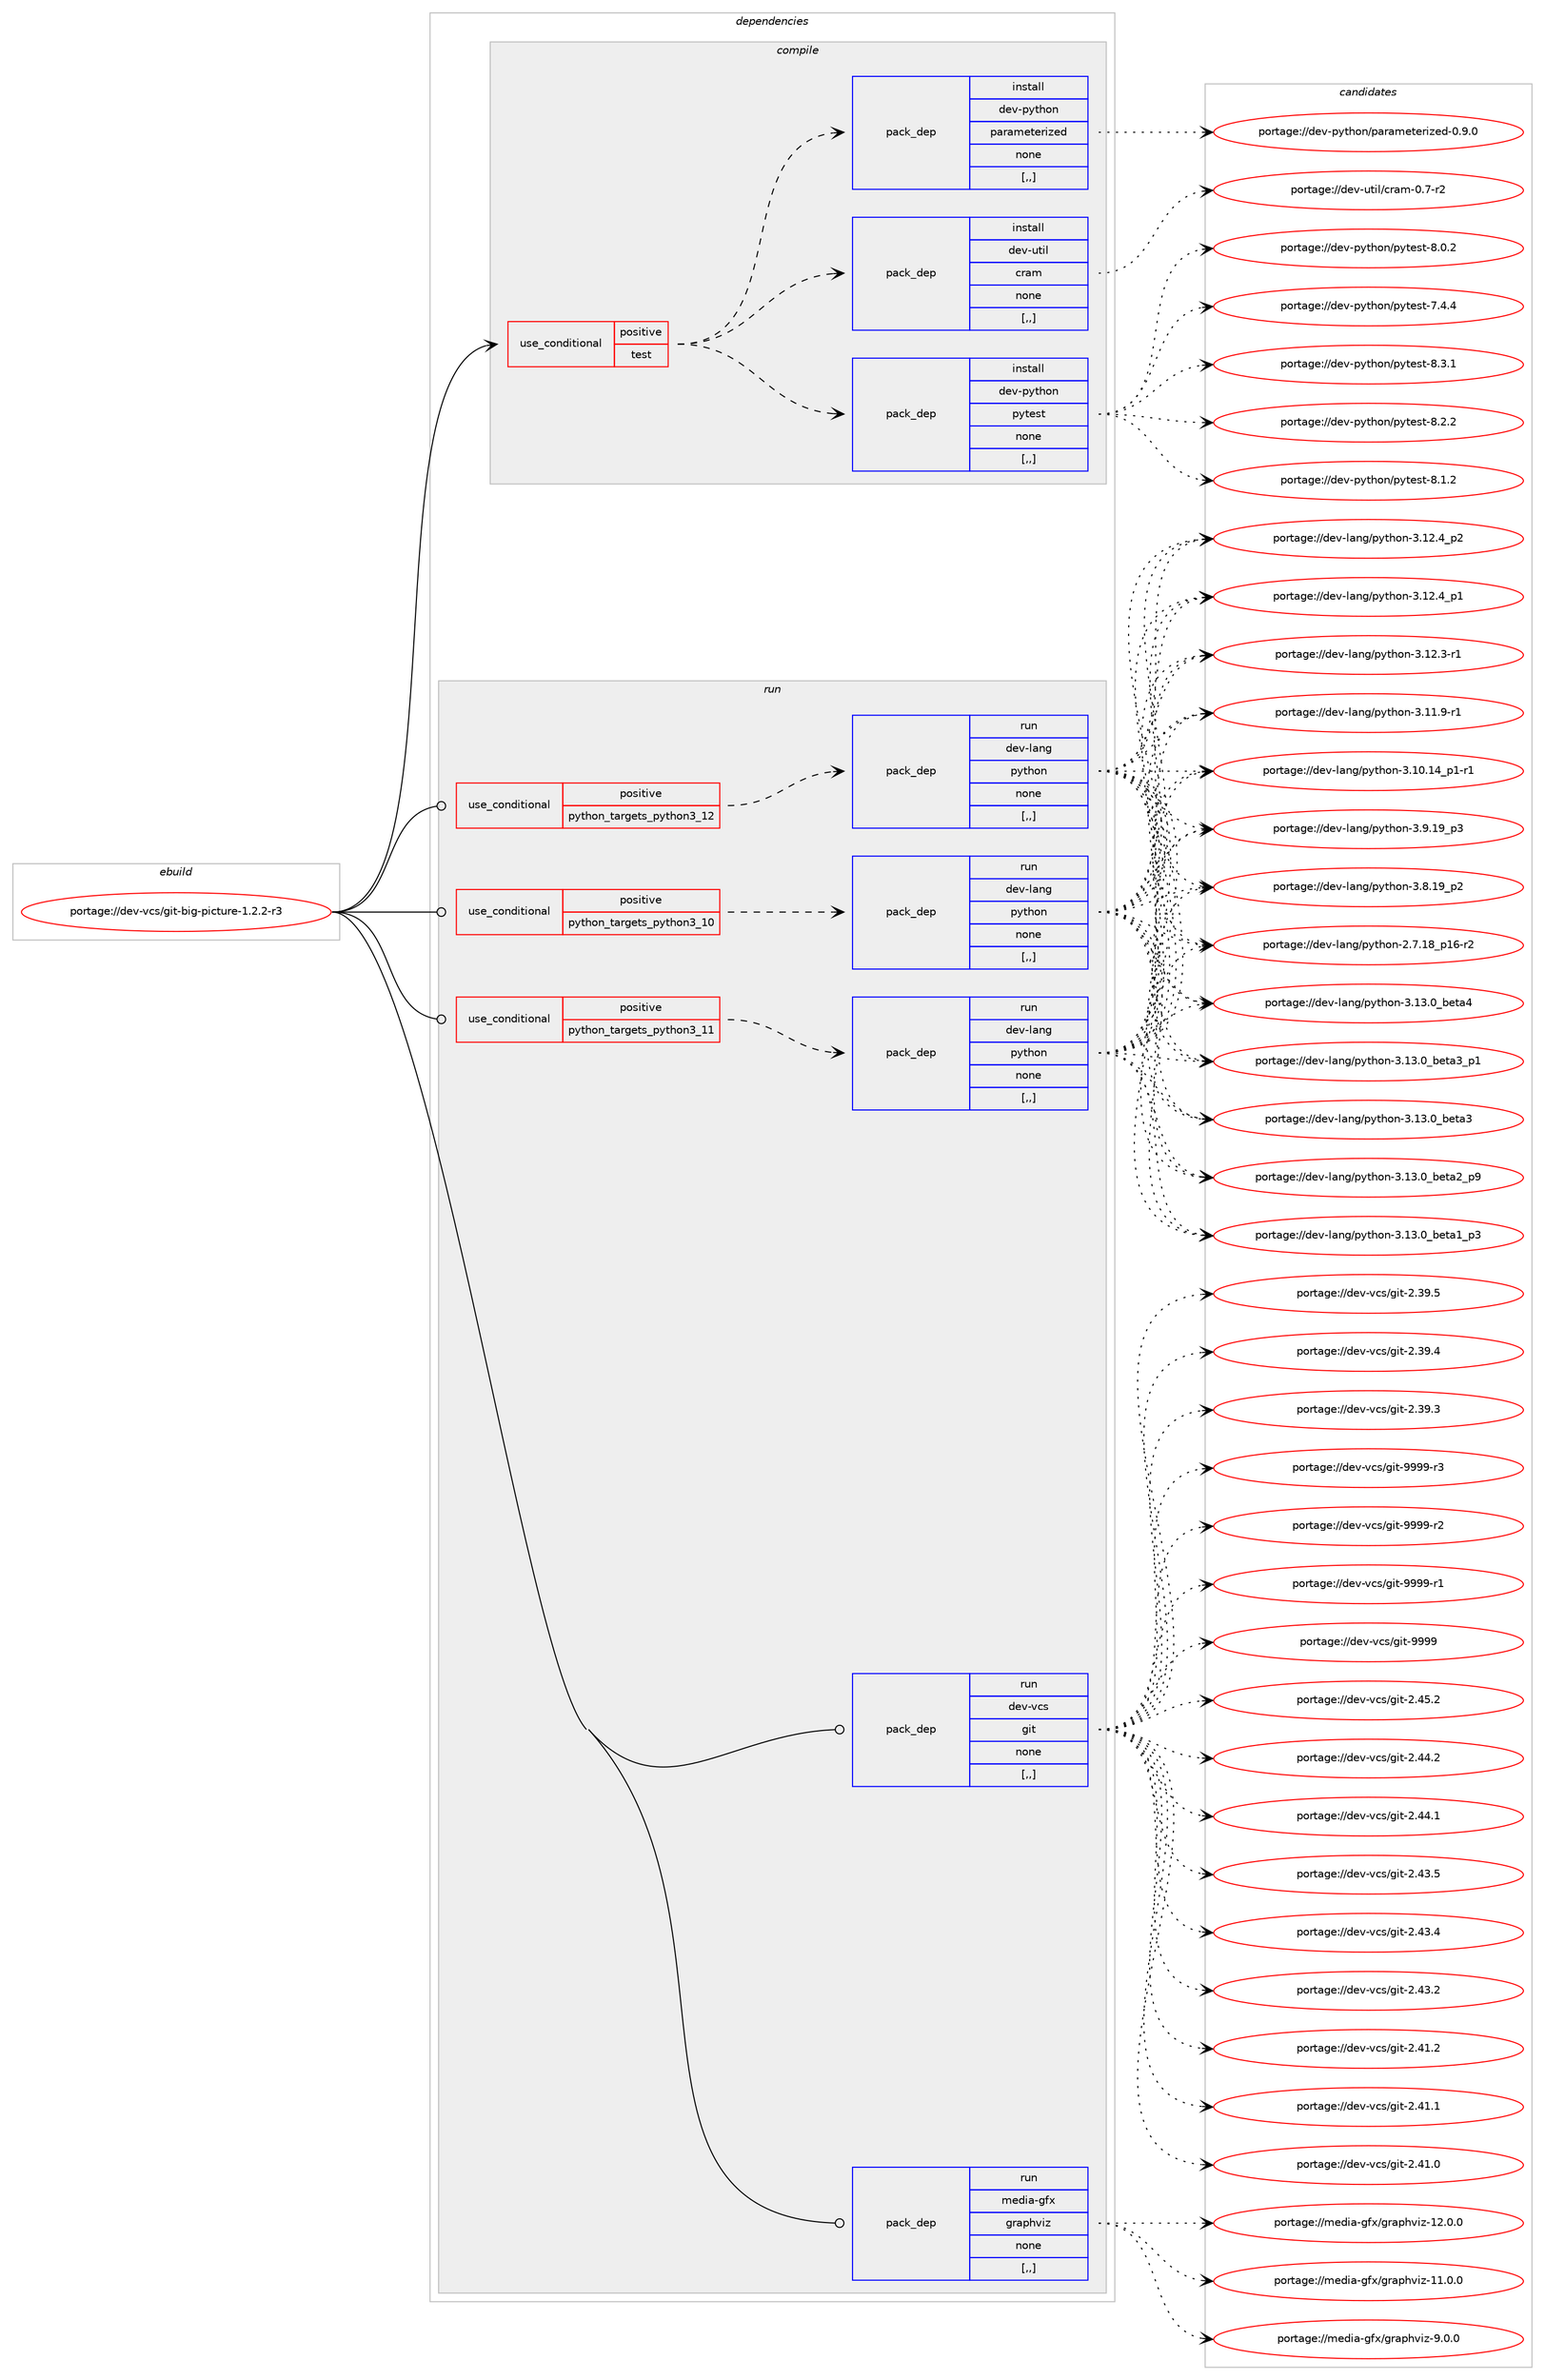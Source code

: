 digraph prolog {

# *************
# Graph options
# *************

newrank=true;
concentrate=true;
compound=true;
graph [rankdir=LR,fontname=Helvetica,fontsize=10,ranksep=1.5];#, ranksep=2.5, nodesep=0.2];
edge  [arrowhead=vee];
node  [fontname=Helvetica,fontsize=10];

# **********
# The ebuild
# **********

subgraph cluster_leftcol {
color=gray;
label=<<i>ebuild</i>>;
id [label="portage://dev-vcs/git-big-picture-1.2.2-r3", color=red, width=4, href="../dev-vcs/git-big-picture-1.2.2-r3.svg"];
}

# ****************
# The dependencies
# ****************

subgraph cluster_midcol {
color=gray;
label=<<i>dependencies</i>>;
subgraph cluster_compile {
fillcolor="#eeeeee";
style=filled;
label=<<i>compile</i>>;
subgraph cond62744 {
dependency222819 [label=<<TABLE BORDER="0" CELLBORDER="1" CELLSPACING="0" CELLPADDING="4"><TR><TD ROWSPAN="3" CELLPADDING="10">use_conditional</TD></TR><TR><TD>positive</TD></TR><TR><TD>test</TD></TR></TABLE>>, shape=none, color=red];
subgraph pack158607 {
dependency222820 [label=<<TABLE BORDER="0" CELLBORDER="1" CELLSPACING="0" CELLPADDING="4" WIDTH="220"><TR><TD ROWSPAN="6" CELLPADDING="30">pack_dep</TD></TR><TR><TD WIDTH="110">install</TD></TR><TR><TD>dev-python</TD></TR><TR><TD>parameterized</TD></TR><TR><TD>none</TD></TR><TR><TD>[,,]</TD></TR></TABLE>>, shape=none, color=blue];
}
dependency222819:e -> dependency222820:w [weight=20,style="dashed",arrowhead="vee"];
subgraph pack158608 {
dependency222821 [label=<<TABLE BORDER="0" CELLBORDER="1" CELLSPACING="0" CELLPADDING="4" WIDTH="220"><TR><TD ROWSPAN="6" CELLPADDING="30">pack_dep</TD></TR><TR><TD WIDTH="110">install</TD></TR><TR><TD>dev-python</TD></TR><TR><TD>pytest</TD></TR><TR><TD>none</TD></TR><TR><TD>[,,]</TD></TR></TABLE>>, shape=none, color=blue];
}
dependency222819:e -> dependency222821:w [weight=20,style="dashed",arrowhead="vee"];
subgraph pack158609 {
dependency222822 [label=<<TABLE BORDER="0" CELLBORDER="1" CELLSPACING="0" CELLPADDING="4" WIDTH="220"><TR><TD ROWSPAN="6" CELLPADDING="30">pack_dep</TD></TR><TR><TD WIDTH="110">install</TD></TR><TR><TD>dev-util</TD></TR><TR><TD>cram</TD></TR><TR><TD>none</TD></TR><TR><TD>[,,]</TD></TR></TABLE>>, shape=none, color=blue];
}
dependency222819:e -> dependency222822:w [weight=20,style="dashed",arrowhead="vee"];
}
id:e -> dependency222819:w [weight=20,style="solid",arrowhead="vee"];
}
subgraph cluster_compileandrun {
fillcolor="#eeeeee";
style=filled;
label=<<i>compile and run</i>>;
}
subgraph cluster_run {
fillcolor="#eeeeee";
style=filled;
label=<<i>run</i>>;
subgraph cond62745 {
dependency222823 [label=<<TABLE BORDER="0" CELLBORDER="1" CELLSPACING="0" CELLPADDING="4"><TR><TD ROWSPAN="3" CELLPADDING="10">use_conditional</TD></TR><TR><TD>positive</TD></TR><TR><TD>python_targets_python3_10</TD></TR></TABLE>>, shape=none, color=red];
subgraph pack158610 {
dependency222824 [label=<<TABLE BORDER="0" CELLBORDER="1" CELLSPACING="0" CELLPADDING="4" WIDTH="220"><TR><TD ROWSPAN="6" CELLPADDING="30">pack_dep</TD></TR><TR><TD WIDTH="110">run</TD></TR><TR><TD>dev-lang</TD></TR><TR><TD>python</TD></TR><TR><TD>none</TD></TR><TR><TD>[,,]</TD></TR></TABLE>>, shape=none, color=blue];
}
dependency222823:e -> dependency222824:w [weight=20,style="dashed",arrowhead="vee"];
}
id:e -> dependency222823:w [weight=20,style="solid",arrowhead="odot"];
subgraph cond62746 {
dependency222825 [label=<<TABLE BORDER="0" CELLBORDER="1" CELLSPACING="0" CELLPADDING="4"><TR><TD ROWSPAN="3" CELLPADDING="10">use_conditional</TD></TR><TR><TD>positive</TD></TR><TR><TD>python_targets_python3_11</TD></TR></TABLE>>, shape=none, color=red];
subgraph pack158611 {
dependency222826 [label=<<TABLE BORDER="0" CELLBORDER="1" CELLSPACING="0" CELLPADDING="4" WIDTH="220"><TR><TD ROWSPAN="6" CELLPADDING="30">pack_dep</TD></TR><TR><TD WIDTH="110">run</TD></TR><TR><TD>dev-lang</TD></TR><TR><TD>python</TD></TR><TR><TD>none</TD></TR><TR><TD>[,,]</TD></TR></TABLE>>, shape=none, color=blue];
}
dependency222825:e -> dependency222826:w [weight=20,style="dashed",arrowhead="vee"];
}
id:e -> dependency222825:w [weight=20,style="solid",arrowhead="odot"];
subgraph cond62747 {
dependency222827 [label=<<TABLE BORDER="0" CELLBORDER="1" CELLSPACING="0" CELLPADDING="4"><TR><TD ROWSPAN="3" CELLPADDING="10">use_conditional</TD></TR><TR><TD>positive</TD></TR><TR><TD>python_targets_python3_12</TD></TR></TABLE>>, shape=none, color=red];
subgraph pack158612 {
dependency222828 [label=<<TABLE BORDER="0" CELLBORDER="1" CELLSPACING="0" CELLPADDING="4" WIDTH="220"><TR><TD ROWSPAN="6" CELLPADDING="30">pack_dep</TD></TR><TR><TD WIDTH="110">run</TD></TR><TR><TD>dev-lang</TD></TR><TR><TD>python</TD></TR><TR><TD>none</TD></TR><TR><TD>[,,]</TD></TR></TABLE>>, shape=none, color=blue];
}
dependency222827:e -> dependency222828:w [weight=20,style="dashed",arrowhead="vee"];
}
id:e -> dependency222827:w [weight=20,style="solid",arrowhead="odot"];
subgraph pack158613 {
dependency222829 [label=<<TABLE BORDER="0" CELLBORDER="1" CELLSPACING="0" CELLPADDING="4" WIDTH="220"><TR><TD ROWSPAN="6" CELLPADDING="30">pack_dep</TD></TR><TR><TD WIDTH="110">run</TD></TR><TR><TD>dev-vcs</TD></TR><TR><TD>git</TD></TR><TR><TD>none</TD></TR><TR><TD>[,,]</TD></TR></TABLE>>, shape=none, color=blue];
}
id:e -> dependency222829:w [weight=20,style="solid",arrowhead="odot"];
subgraph pack158614 {
dependency222830 [label=<<TABLE BORDER="0" CELLBORDER="1" CELLSPACING="0" CELLPADDING="4" WIDTH="220"><TR><TD ROWSPAN="6" CELLPADDING="30">pack_dep</TD></TR><TR><TD WIDTH="110">run</TD></TR><TR><TD>media-gfx</TD></TR><TR><TD>graphviz</TD></TR><TR><TD>none</TD></TR><TR><TD>[,,]</TD></TR></TABLE>>, shape=none, color=blue];
}
id:e -> dependency222830:w [weight=20,style="solid",arrowhead="odot"];
}
}

# **************
# The candidates
# **************

subgraph cluster_choices {
rank=same;
color=gray;
label=<<i>candidates</i>>;

subgraph choice158607 {
color=black;
nodesep=1;
choice10010111845112121116104111110471129711497109101116101114105122101100454846574648 [label="portage://dev-python/parameterized-0.9.0", color=red, width=4,href="../dev-python/parameterized-0.9.0.svg"];
dependency222820:e -> choice10010111845112121116104111110471129711497109101116101114105122101100454846574648:w [style=dotted,weight="100"];
}
subgraph choice158608 {
color=black;
nodesep=1;
choice1001011184511212111610411111047112121116101115116455646514649 [label="portage://dev-python/pytest-8.3.1", color=red, width=4,href="../dev-python/pytest-8.3.1.svg"];
choice1001011184511212111610411111047112121116101115116455646504650 [label="portage://dev-python/pytest-8.2.2", color=red, width=4,href="../dev-python/pytest-8.2.2.svg"];
choice1001011184511212111610411111047112121116101115116455646494650 [label="portage://dev-python/pytest-8.1.2", color=red, width=4,href="../dev-python/pytest-8.1.2.svg"];
choice1001011184511212111610411111047112121116101115116455646484650 [label="portage://dev-python/pytest-8.0.2", color=red, width=4,href="../dev-python/pytest-8.0.2.svg"];
choice1001011184511212111610411111047112121116101115116455546524652 [label="portage://dev-python/pytest-7.4.4", color=red, width=4,href="../dev-python/pytest-7.4.4.svg"];
dependency222821:e -> choice1001011184511212111610411111047112121116101115116455646514649:w [style=dotted,weight="100"];
dependency222821:e -> choice1001011184511212111610411111047112121116101115116455646504650:w [style=dotted,weight="100"];
dependency222821:e -> choice1001011184511212111610411111047112121116101115116455646494650:w [style=dotted,weight="100"];
dependency222821:e -> choice1001011184511212111610411111047112121116101115116455646484650:w [style=dotted,weight="100"];
dependency222821:e -> choice1001011184511212111610411111047112121116101115116455546524652:w [style=dotted,weight="100"];
}
subgraph choice158609 {
color=black;
nodesep=1;
choice10010111845117116105108479911497109454846554511450 [label="portage://dev-util/cram-0.7-r2", color=red, width=4,href="../dev-util/cram-0.7-r2.svg"];
dependency222822:e -> choice10010111845117116105108479911497109454846554511450:w [style=dotted,weight="100"];
}
subgraph choice158610 {
color=black;
nodesep=1;
choice1001011184510897110103471121211161041111104551464951464895981011169752 [label="portage://dev-lang/python-3.13.0_beta4", color=red, width=4,href="../dev-lang/python-3.13.0_beta4.svg"];
choice10010111845108971101034711212111610411111045514649514648959810111697519511249 [label="portage://dev-lang/python-3.13.0_beta3_p1", color=red, width=4,href="../dev-lang/python-3.13.0_beta3_p1.svg"];
choice1001011184510897110103471121211161041111104551464951464895981011169751 [label="portage://dev-lang/python-3.13.0_beta3", color=red, width=4,href="../dev-lang/python-3.13.0_beta3.svg"];
choice10010111845108971101034711212111610411111045514649514648959810111697509511257 [label="portage://dev-lang/python-3.13.0_beta2_p9", color=red, width=4,href="../dev-lang/python-3.13.0_beta2_p9.svg"];
choice10010111845108971101034711212111610411111045514649514648959810111697499511251 [label="portage://dev-lang/python-3.13.0_beta1_p3", color=red, width=4,href="../dev-lang/python-3.13.0_beta1_p3.svg"];
choice100101118451089711010347112121116104111110455146495046529511250 [label="portage://dev-lang/python-3.12.4_p2", color=red, width=4,href="../dev-lang/python-3.12.4_p2.svg"];
choice100101118451089711010347112121116104111110455146495046529511249 [label="portage://dev-lang/python-3.12.4_p1", color=red, width=4,href="../dev-lang/python-3.12.4_p1.svg"];
choice100101118451089711010347112121116104111110455146495046514511449 [label="portage://dev-lang/python-3.12.3-r1", color=red, width=4,href="../dev-lang/python-3.12.3-r1.svg"];
choice100101118451089711010347112121116104111110455146494946574511449 [label="portage://dev-lang/python-3.11.9-r1", color=red, width=4,href="../dev-lang/python-3.11.9-r1.svg"];
choice100101118451089711010347112121116104111110455146494846495295112494511449 [label="portage://dev-lang/python-3.10.14_p1-r1", color=red, width=4,href="../dev-lang/python-3.10.14_p1-r1.svg"];
choice100101118451089711010347112121116104111110455146574649579511251 [label="portage://dev-lang/python-3.9.19_p3", color=red, width=4,href="../dev-lang/python-3.9.19_p3.svg"];
choice100101118451089711010347112121116104111110455146564649579511250 [label="portage://dev-lang/python-3.8.19_p2", color=red, width=4,href="../dev-lang/python-3.8.19_p2.svg"];
choice100101118451089711010347112121116104111110455046554649569511249544511450 [label="portage://dev-lang/python-2.7.18_p16-r2", color=red, width=4,href="../dev-lang/python-2.7.18_p16-r2.svg"];
dependency222824:e -> choice1001011184510897110103471121211161041111104551464951464895981011169752:w [style=dotted,weight="100"];
dependency222824:e -> choice10010111845108971101034711212111610411111045514649514648959810111697519511249:w [style=dotted,weight="100"];
dependency222824:e -> choice1001011184510897110103471121211161041111104551464951464895981011169751:w [style=dotted,weight="100"];
dependency222824:e -> choice10010111845108971101034711212111610411111045514649514648959810111697509511257:w [style=dotted,weight="100"];
dependency222824:e -> choice10010111845108971101034711212111610411111045514649514648959810111697499511251:w [style=dotted,weight="100"];
dependency222824:e -> choice100101118451089711010347112121116104111110455146495046529511250:w [style=dotted,weight="100"];
dependency222824:e -> choice100101118451089711010347112121116104111110455146495046529511249:w [style=dotted,weight="100"];
dependency222824:e -> choice100101118451089711010347112121116104111110455146495046514511449:w [style=dotted,weight="100"];
dependency222824:e -> choice100101118451089711010347112121116104111110455146494946574511449:w [style=dotted,weight="100"];
dependency222824:e -> choice100101118451089711010347112121116104111110455146494846495295112494511449:w [style=dotted,weight="100"];
dependency222824:e -> choice100101118451089711010347112121116104111110455146574649579511251:w [style=dotted,weight="100"];
dependency222824:e -> choice100101118451089711010347112121116104111110455146564649579511250:w [style=dotted,weight="100"];
dependency222824:e -> choice100101118451089711010347112121116104111110455046554649569511249544511450:w [style=dotted,weight="100"];
}
subgraph choice158611 {
color=black;
nodesep=1;
choice1001011184510897110103471121211161041111104551464951464895981011169752 [label="portage://dev-lang/python-3.13.0_beta4", color=red, width=4,href="../dev-lang/python-3.13.0_beta4.svg"];
choice10010111845108971101034711212111610411111045514649514648959810111697519511249 [label="portage://dev-lang/python-3.13.0_beta3_p1", color=red, width=4,href="../dev-lang/python-3.13.0_beta3_p1.svg"];
choice1001011184510897110103471121211161041111104551464951464895981011169751 [label="portage://dev-lang/python-3.13.0_beta3", color=red, width=4,href="../dev-lang/python-3.13.0_beta3.svg"];
choice10010111845108971101034711212111610411111045514649514648959810111697509511257 [label="portage://dev-lang/python-3.13.0_beta2_p9", color=red, width=4,href="../dev-lang/python-3.13.0_beta2_p9.svg"];
choice10010111845108971101034711212111610411111045514649514648959810111697499511251 [label="portage://dev-lang/python-3.13.0_beta1_p3", color=red, width=4,href="../dev-lang/python-3.13.0_beta1_p3.svg"];
choice100101118451089711010347112121116104111110455146495046529511250 [label="portage://dev-lang/python-3.12.4_p2", color=red, width=4,href="../dev-lang/python-3.12.4_p2.svg"];
choice100101118451089711010347112121116104111110455146495046529511249 [label="portage://dev-lang/python-3.12.4_p1", color=red, width=4,href="../dev-lang/python-3.12.4_p1.svg"];
choice100101118451089711010347112121116104111110455146495046514511449 [label="portage://dev-lang/python-3.12.3-r1", color=red, width=4,href="../dev-lang/python-3.12.3-r1.svg"];
choice100101118451089711010347112121116104111110455146494946574511449 [label="portage://dev-lang/python-3.11.9-r1", color=red, width=4,href="../dev-lang/python-3.11.9-r1.svg"];
choice100101118451089711010347112121116104111110455146494846495295112494511449 [label="portage://dev-lang/python-3.10.14_p1-r1", color=red, width=4,href="../dev-lang/python-3.10.14_p1-r1.svg"];
choice100101118451089711010347112121116104111110455146574649579511251 [label="portage://dev-lang/python-3.9.19_p3", color=red, width=4,href="../dev-lang/python-3.9.19_p3.svg"];
choice100101118451089711010347112121116104111110455146564649579511250 [label="portage://dev-lang/python-3.8.19_p2", color=red, width=4,href="../dev-lang/python-3.8.19_p2.svg"];
choice100101118451089711010347112121116104111110455046554649569511249544511450 [label="portage://dev-lang/python-2.7.18_p16-r2", color=red, width=4,href="../dev-lang/python-2.7.18_p16-r2.svg"];
dependency222826:e -> choice1001011184510897110103471121211161041111104551464951464895981011169752:w [style=dotted,weight="100"];
dependency222826:e -> choice10010111845108971101034711212111610411111045514649514648959810111697519511249:w [style=dotted,weight="100"];
dependency222826:e -> choice1001011184510897110103471121211161041111104551464951464895981011169751:w [style=dotted,weight="100"];
dependency222826:e -> choice10010111845108971101034711212111610411111045514649514648959810111697509511257:w [style=dotted,weight="100"];
dependency222826:e -> choice10010111845108971101034711212111610411111045514649514648959810111697499511251:w [style=dotted,weight="100"];
dependency222826:e -> choice100101118451089711010347112121116104111110455146495046529511250:w [style=dotted,weight="100"];
dependency222826:e -> choice100101118451089711010347112121116104111110455146495046529511249:w [style=dotted,weight="100"];
dependency222826:e -> choice100101118451089711010347112121116104111110455146495046514511449:w [style=dotted,weight="100"];
dependency222826:e -> choice100101118451089711010347112121116104111110455146494946574511449:w [style=dotted,weight="100"];
dependency222826:e -> choice100101118451089711010347112121116104111110455146494846495295112494511449:w [style=dotted,weight="100"];
dependency222826:e -> choice100101118451089711010347112121116104111110455146574649579511251:w [style=dotted,weight="100"];
dependency222826:e -> choice100101118451089711010347112121116104111110455146564649579511250:w [style=dotted,weight="100"];
dependency222826:e -> choice100101118451089711010347112121116104111110455046554649569511249544511450:w [style=dotted,weight="100"];
}
subgraph choice158612 {
color=black;
nodesep=1;
choice1001011184510897110103471121211161041111104551464951464895981011169752 [label="portage://dev-lang/python-3.13.0_beta4", color=red, width=4,href="../dev-lang/python-3.13.0_beta4.svg"];
choice10010111845108971101034711212111610411111045514649514648959810111697519511249 [label="portage://dev-lang/python-3.13.0_beta3_p1", color=red, width=4,href="../dev-lang/python-3.13.0_beta3_p1.svg"];
choice1001011184510897110103471121211161041111104551464951464895981011169751 [label="portage://dev-lang/python-3.13.0_beta3", color=red, width=4,href="../dev-lang/python-3.13.0_beta3.svg"];
choice10010111845108971101034711212111610411111045514649514648959810111697509511257 [label="portage://dev-lang/python-3.13.0_beta2_p9", color=red, width=4,href="../dev-lang/python-3.13.0_beta2_p9.svg"];
choice10010111845108971101034711212111610411111045514649514648959810111697499511251 [label="portage://dev-lang/python-3.13.0_beta1_p3", color=red, width=4,href="../dev-lang/python-3.13.0_beta1_p3.svg"];
choice100101118451089711010347112121116104111110455146495046529511250 [label="portage://dev-lang/python-3.12.4_p2", color=red, width=4,href="../dev-lang/python-3.12.4_p2.svg"];
choice100101118451089711010347112121116104111110455146495046529511249 [label="portage://dev-lang/python-3.12.4_p1", color=red, width=4,href="../dev-lang/python-3.12.4_p1.svg"];
choice100101118451089711010347112121116104111110455146495046514511449 [label="portage://dev-lang/python-3.12.3-r1", color=red, width=4,href="../dev-lang/python-3.12.3-r1.svg"];
choice100101118451089711010347112121116104111110455146494946574511449 [label="portage://dev-lang/python-3.11.9-r1", color=red, width=4,href="../dev-lang/python-3.11.9-r1.svg"];
choice100101118451089711010347112121116104111110455146494846495295112494511449 [label="portage://dev-lang/python-3.10.14_p1-r1", color=red, width=4,href="../dev-lang/python-3.10.14_p1-r1.svg"];
choice100101118451089711010347112121116104111110455146574649579511251 [label="portage://dev-lang/python-3.9.19_p3", color=red, width=4,href="../dev-lang/python-3.9.19_p3.svg"];
choice100101118451089711010347112121116104111110455146564649579511250 [label="portage://dev-lang/python-3.8.19_p2", color=red, width=4,href="../dev-lang/python-3.8.19_p2.svg"];
choice100101118451089711010347112121116104111110455046554649569511249544511450 [label="portage://dev-lang/python-2.7.18_p16-r2", color=red, width=4,href="../dev-lang/python-2.7.18_p16-r2.svg"];
dependency222828:e -> choice1001011184510897110103471121211161041111104551464951464895981011169752:w [style=dotted,weight="100"];
dependency222828:e -> choice10010111845108971101034711212111610411111045514649514648959810111697519511249:w [style=dotted,weight="100"];
dependency222828:e -> choice1001011184510897110103471121211161041111104551464951464895981011169751:w [style=dotted,weight="100"];
dependency222828:e -> choice10010111845108971101034711212111610411111045514649514648959810111697509511257:w [style=dotted,weight="100"];
dependency222828:e -> choice10010111845108971101034711212111610411111045514649514648959810111697499511251:w [style=dotted,weight="100"];
dependency222828:e -> choice100101118451089711010347112121116104111110455146495046529511250:w [style=dotted,weight="100"];
dependency222828:e -> choice100101118451089711010347112121116104111110455146495046529511249:w [style=dotted,weight="100"];
dependency222828:e -> choice100101118451089711010347112121116104111110455146495046514511449:w [style=dotted,weight="100"];
dependency222828:e -> choice100101118451089711010347112121116104111110455146494946574511449:w [style=dotted,weight="100"];
dependency222828:e -> choice100101118451089711010347112121116104111110455146494846495295112494511449:w [style=dotted,weight="100"];
dependency222828:e -> choice100101118451089711010347112121116104111110455146574649579511251:w [style=dotted,weight="100"];
dependency222828:e -> choice100101118451089711010347112121116104111110455146564649579511250:w [style=dotted,weight="100"];
dependency222828:e -> choice100101118451089711010347112121116104111110455046554649569511249544511450:w [style=dotted,weight="100"];
}
subgraph choice158613 {
color=black;
nodesep=1;
choice10010111845118991154710310511645575757574511451 [label="portage://dev-vcs/git-9999-r3", color=red, width=4,href="../dev-vcs/git-9999-r3.svg"];
choice10010111845118991154710310511645575757574511450 [label="portage://dev-vcs/git-9999-r2", color=red, width=4,href="../dev-vcs/git-9999-r2.svg"];
choice10010111845118991154710310511645575757574511449 [label="portage://dev-vcs/git-9999-r1", color=red, width=4,href="../dev-vcs/git-9999-r1.svg"];
choice1001011184511899115471031051164557575757 [label="portage://dev-vcs/git-9999", color=red, width=4,href="../dev-vcs/git-9999.svg"];
choice10010111845118991154710310511645504652534650 [label="portage://dev-vcs/git-2.45.2", color=red, width=4,href="../dev-vcs/git-2.45.2.svg"];
choice10010111845118991154710310511645504652524650 [label="portage://dev-vcs/git-2.44.2", color=red, width=4,href="../dev-vcs/git-2.44.2.svg"];
choice10010111845118991154710310511645504652524649 [label="portage://dev-vcs/git-2.44.1", color=red, width=4,href="../dev-vcs/git-2.44.1.svg"];
choice10010111845118991154710310511645504652514653 [label="portage://dev-vcs/git-2.43.5", color=red, width=4,href="../dev-vcs/git-2.43.5.svg"];
choice10010111845118991154710310511645504652514652 [label="portage://dev-vcs/git-2.43.4", color=red, width=4,href="../dev-vcs/git-2.43.4.svg"];
choice10010111845118991154710310511645504652514650 [label="portage://dev-vcs/git-2.43.2", color=red, width=4,href="../dev-vcs/git-2.43.2.svg"];
choice10010111845118991154710310511645504652494650 [label="portage://dev-vcs/git-2.41.2", color=red, width=4,href="../dev-vcs/git-2.41.2.svg"];
choice10010111845118991154710310511645504652494649 [label="portage://dev-vcs/git-2.41.1", color=red, width=4,href="../dev-vcs/git-2.41.1.svg"];
choice10010111845118991154710310511645504652494648 [label="portage://dev-vcs/git-2.41.0", color=red, width=4,href="../dev-vcs/git-2.41.0.svg"];
choice10010111845118991154710310511645504651574653 [label="portage://dev-vcs/git-2.39.5", color=red, width=4,href="../dev-vcs/git-2.39.5.svg"];
choice10010111845118991154710310511645504651574652 [label="portage://dev-vcs/git-2.39.4", color=red, width=4,href="../dev-vcs/git-2.39.4.svg"];
choice10010111845118991154710310511645504651574651 [label="portage://dev-vcs/git-2.39.3", color=red, width=4,href="../dev-vcs/git-2.39.3.svg"];
dependency222829:e -> choice10010111845118991154710310511645575757574511451:w [style=dotted,weight="100"];
dependency222829:e -> choice10010111845118991154710310511645575757574511450:w [style=dotted,weight="100"];
dependency222829:e -> choice10010111845118991154710310511645575757574511449:w [style=dotted,weight="100"];
dependency222829:e -> choice1001011184511899115471031051164557575757:w [style=dotted,weight="100"];
dependency222829:e -> choice10010111845118991154710310511645504652534650:w [style=dotted,weight="100"];
dependency222829:e -> choice10010111845118991154710310511645504652524650:w [style=dotted,weight="100"];
dependency222829:e -> choice10010111845118991154710310511645504652524649:w [style=dotted,weight="100"];
dependency222829:e -> choice10010111845118991154710310511645504652514653:w [style=dotted,weight="100"];
dependency222829:e -> choice10010111845118991154710310511645504652514652:w [style=dotted,weight="100"];
dependency222829:e -> choice10010111845118991154710310511645504652514650:w [style=dotted,weight="100"];
dependency222829:e -> choice10010111845118991154710310511645504652494650:w [style=dotted,weight="100"];
dependency222829:e -> choice10010111845118991154710310511645504652494649:w [style=dotted,weight="100"];
dependency222829:e -> choice10010111845118991154710310511645504652494648:w [style=dotted,weight="100"];
dependency222829:e -> choice10010111845118991154710310511645504651574653:w [style=dotted,weight="100"];
dependency222829:e -> choice10010111845118991154710310511645504651574652:w [style=dotted,weight="100"];
dependency222829:e -> choice10010111845118991154710310511645504651574651:w [style=dotted,weight="100"];
}
subgraph choice158614 {
color=black;
nodesep=1;
choice1091011001059745103102120471031149711210411810512245495046484648 [label="portage://media-gfx/graphviz-12.0.0", color=red, width=4,href="../media-gfx/graphviz-12.0.0.svg"];
choice1091011001059745103102120471031149711210411810512245494946484648 [label="portage://media-gfx/graphviz-11.0.0", color=red, width=4,href="../media-gfx/graphviz-11.0.0.svg"];
choice10910110010597451031021204710311497112104118105122455746484648 [label="portage://media-gfx/graphviz-9.0.0", color=red, width=4,href="../media-gfx/graphviz-9.0.0.svg"];
dependency222830:e -> choice1091011001059745103102120471031149711210411810512245495046484648:w [style=dotted,weight="100"];
dependency222830:e -> choice1091011001059745103102120471031149711210411810512245494946484648:w [style=dotted,weight="100"];
dependency222830:e -> choice10910110010597451031021204710311497112104118105122455746484648:w [style=dotted,weight="100"];
}
}

}
